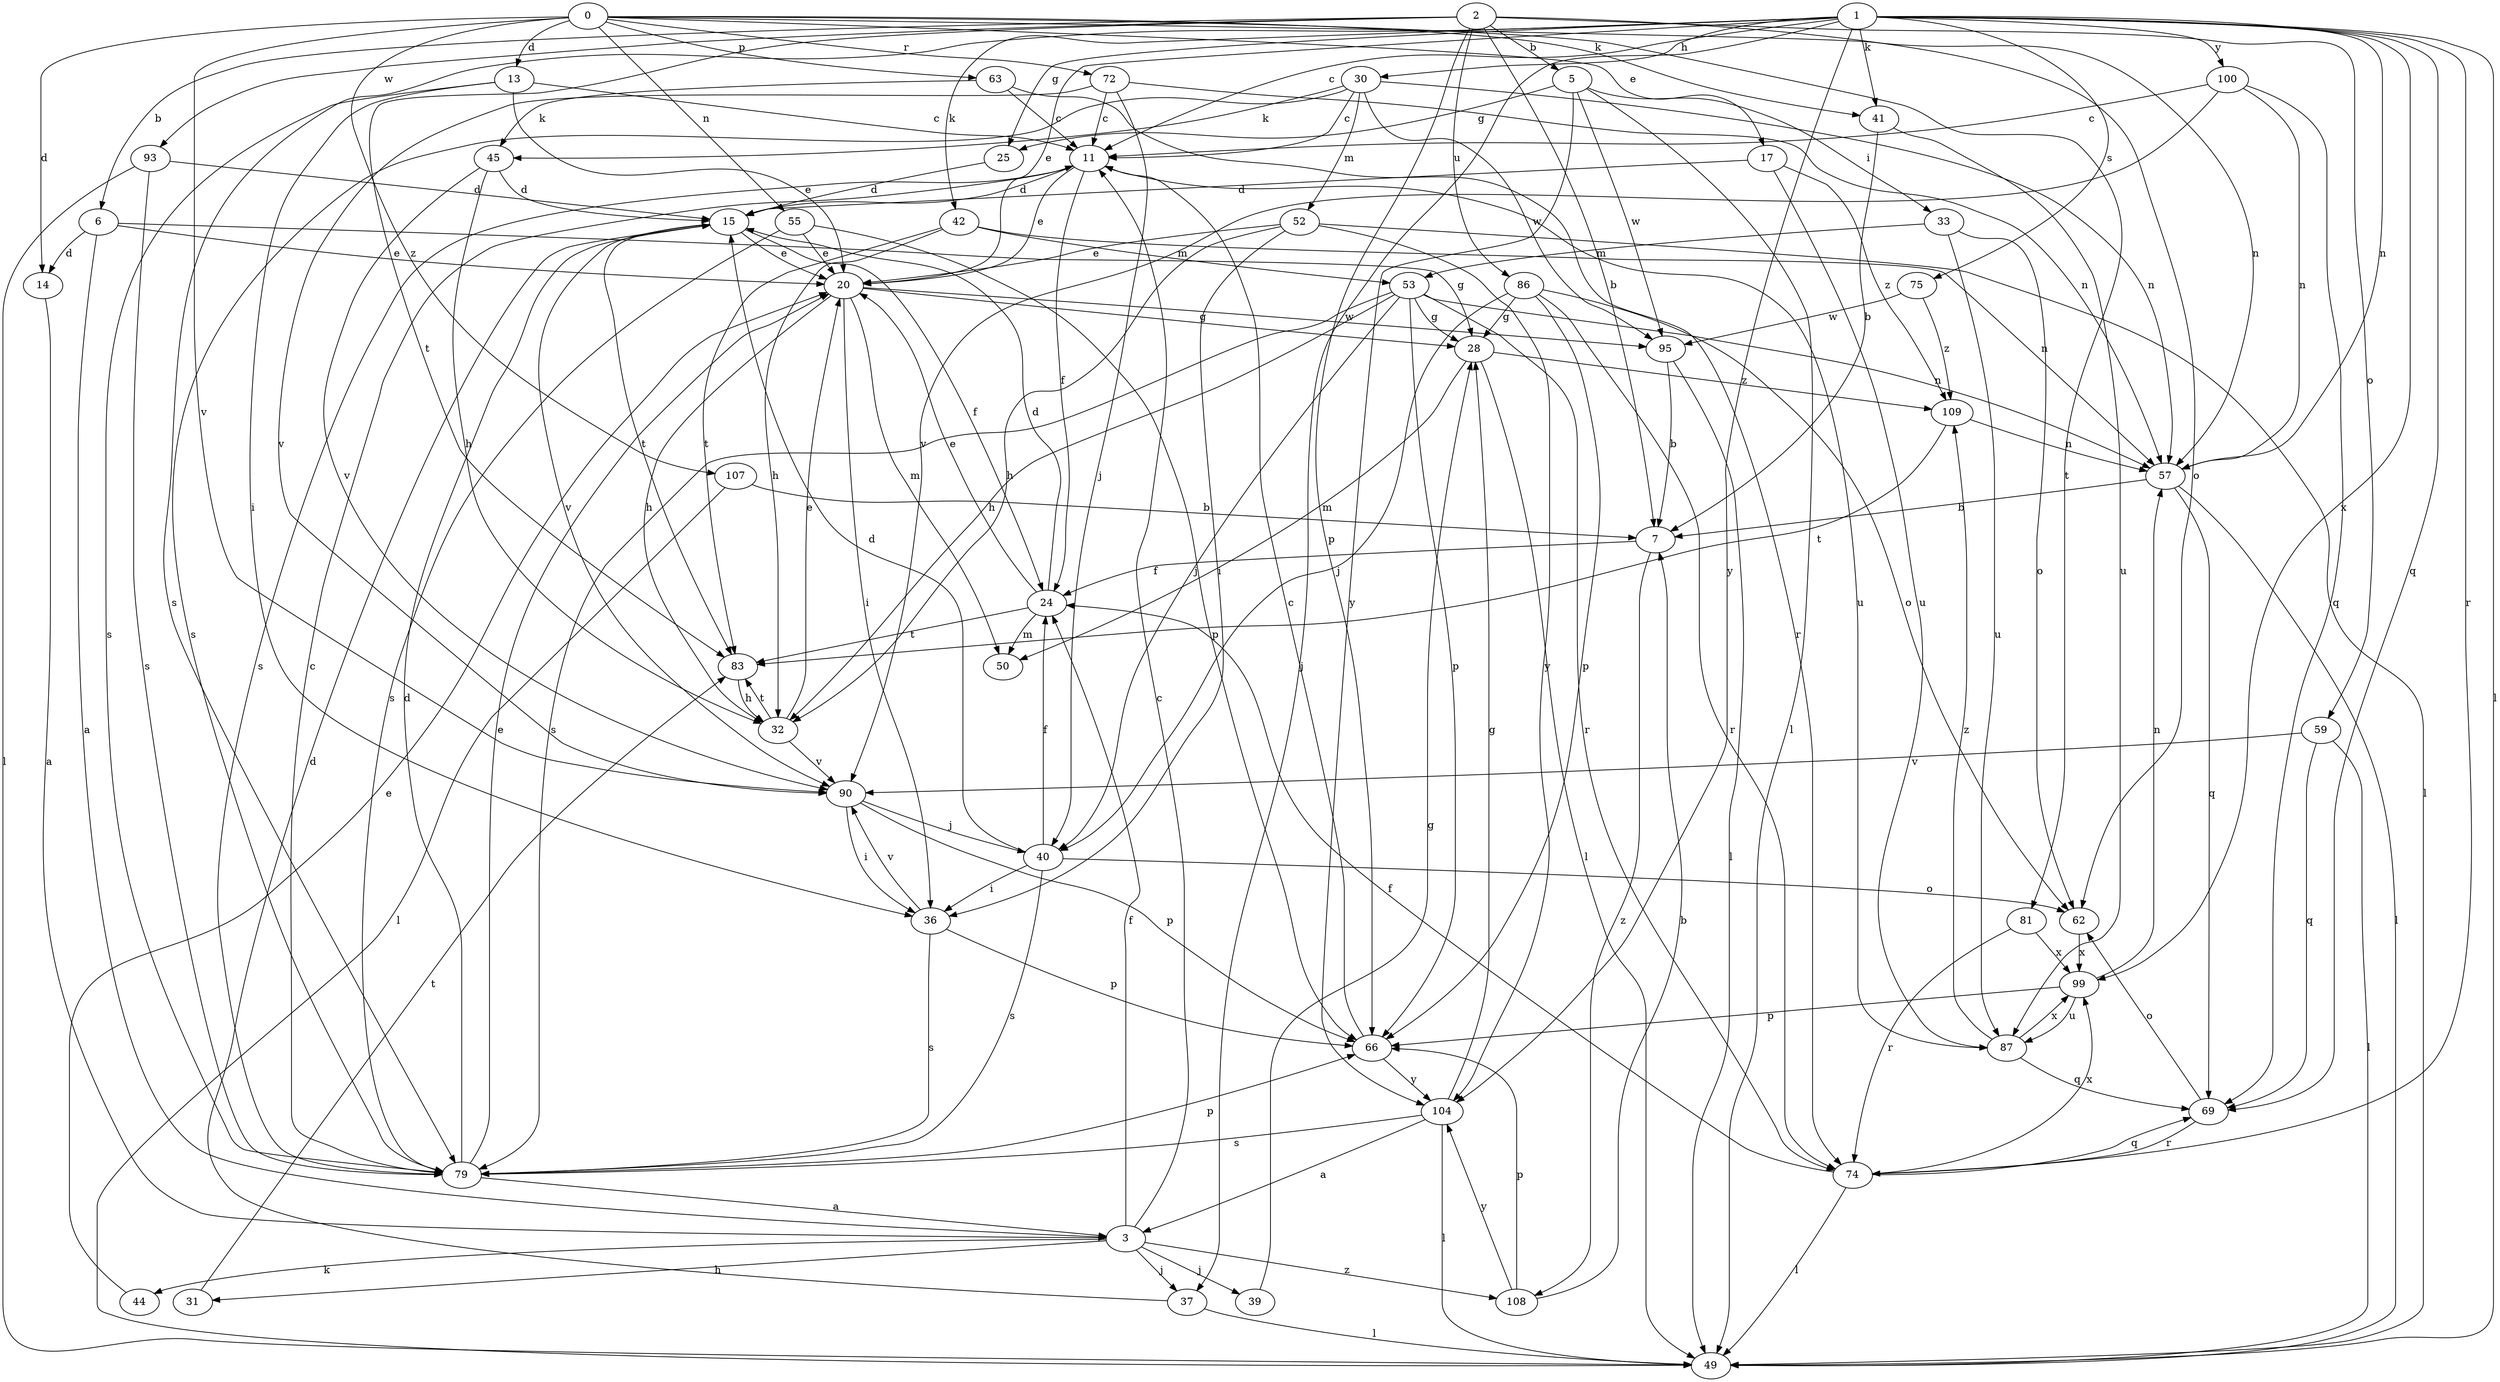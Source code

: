 strict digraph  {
0;
1;
2;
3;
5;
6;
7;
11;
13;
14;
15;
17;
20;
24;
25;
28;
30;
31;
32;
33;
36;
37;
39;
40;
41;
42;
44;
45;
49;
50;
52;
53;
55;
57;
59;
62;
63;
66;
69;
72;
74;
75;
79;
81;
83;
86;
87;
90;
93;
95;
99;
100;
104;
107;
108;
109;
0 -> 13  [label=d];
0 -> 14  [label=d];
0 -> 17  [label=e];
0 -> 41  [label=k];
0 -> 55  [label=n];
0 -> 57  [label=n];
0 -> 63  [label=p];
0 -> 72  [label=r];
0 -> 81  [label=t];
0 -> 90  [label=v];
0 -> 107  [label=z];
1 -> 11  [label=c];
1 -> 20  [label=e];
1 -> 25  [label=g];
1 -> 30  [label=h];
1 -> 37  [label=j];
1 -> 41  [label=k];
1 -> 42  [label=k];
1 -> 49  [label=l];
1 -> 57  [label=n];
1 -> 69  [label=q];
1 -> 74  [label=r];
1 -> 75  [label=s];
1 -> 79  [label=s];
1 -> 99  [label=x];
1 -> 100  [label=y];
1 -> 104  [label=y];
2 -> 5  [label=b];
2 -> 6  [label=b];
2 -> 7  [label=b];
2 -> 59  [label=o];
2 -> 62  [label=o];
2 -> 66  [label=p];
2 -> 83  [label=t];
2 -> 86  [label=u];
2 -> 93  [label=w];
3 -> 11  [label=c];
3 -> 24  [label=f];
3 -> 31  [label=h];
3 -> 37  [label=j];
3 -> 39  [label=j];
3 -> 44  [label=k];
3 -> 108  [label=z];
5 -> 25  [label=g];
5 -> 33  [label=i];
5 -> 49  [label=l];
5 -> 95  [label=w];
5 -> 104  [label=y];
6 -> 3  [label=a];
6 -> 14  [label=d];
6 -> 20  [label=e];
6 -> 28  [label=g];
7 -> 24  [label=f];
7 -> 108  [label=z];
11 -> 15  [label=d];
11 -> 20  [label=e];
11 -> 24  [label=f];
11 -> 79  [label=s];
11 -> 87  [label=u];
13 -> 11  [label=c];
13 -> 20  [label=e];
13 -> 36  [label=i];
13 -> 79  [label=s];
14 -> 3  [label=a];
15 -> 20  [label=e];
15 -> 24  [label=f];
15 -> 83  [label=t];
15 -> 90  [label=v];
17 -> 15  [label=d];
17 -> 87  [label=u];
17 -> 109  [label=z];
20 -> 28  [label=g];
20 -> 32  [label=h];
20 -> 36  [label=i];
20 -> 50  [label=m];
20 -> 95  [label=w];
24 -> 15  [label=d];
24 -> 20  [label=e];
24 -> 50  [label=m];
24 -> 83  [label=t];
25 -> 15  [label=d];
28 -> 49  [label=l];
28 -> 50  [label=m];
28 -> 109  [label=z];
30 -> 11  [label=c];
30 -> 45  [label=k];
30 -> 52  [label=m];
30 -> 57  [label=n];
30 -> 79  [label=s];
30 -> 95  [label=w];
31 -> 83  [label=t];
32 -> 20  [label=e];
32 -> 83  [label=t];
32 -> 90  [label=v];
33 -> 53  [label=m];
33 -> 62  [label=o];
33 -> 87  [label=u];
36 -> 66  [label=p];
36 -> 79  [label=s];
36 -> 90  [label=v];
37 -> 15  [label=d];
37 -> 49  [label=l];
39 -> 28  [label=g];
40 -> 15  [label=d];
40 -> 24  [label=f];
40 -> 36  [label=i];
40 -> 62  [label=o];
40 -> 79  [label=s];
41 -> 7  [label=b];
41 -> 87  [label=u];
42 -> 32  [label=h];
42 -> 53  [label=m];
42 -> 57  [label=n];
42 -> 83  [label=t];
44 -> 20  [label=e];
45 -> 15  [label=d];
45 -> 32  [label=h];
45 -> 90  [label=v];
52 -> 20  [label=e];
52 -> 32  [label=h];
52 -> 36  [label=i];
52 -> 49  [label=l];
52 -> 104  [label=y];
53 -> 28  [label=g];
53 -> 32  [label=h];
53 -> 40  [label=j];
53 -> 57  [label=n];
53 -> 66  [label=p];
53 -> 74  [label=r];
53 -> 79  [label=s];
55 -> 20  [label=e];
55 -> 66  [label=p];
55 -> 79  [label=s];
57 -> 7  [label=b];
57 -> 49  [label=l];
57 -> 69  [label=q];
59 -> 49  [label=l];
59 -> 69  [label=q];
59 -> 90  [label=v];
62 -> 99  [label=x];
63 -> 11  [label=c];
63 -> 45  [label=k];
63 -> 74  [label=r];
66 -> 11  [label=c];
66 -> 104  [label=y];
69 -> 62  [label=o];
69 -> 74  [label=r];
72 -> 11  [label=c];
72 -> 40  [label=j];
72 -> 57  [label=n];
72 -> 90  [label=v];
74 -> 24  [label=f];
74 -> 49  [label=l];
74 -> 69  [label=q];
74 -> 99  [label=x];
75 -> 95  [label=w];
75 -> 109  [label=z];
79 -> 3  [label=a];
79 -> 11  [label=c];
79 -> 15  [label=d];
79 -> 20  [label=e];
79 -> 66  [label=p];
81 -> 74  [label=r];
81 -> 99  [label=x];
83 -> 32  [label=h];
86 -> 28  [label=g];
86 -> 40  [label=j];
86 -> 62  [label=o];
86 -> 66  [label=p];
86 -> 74  [label=r];
87 -> 69  [label=q];
87 -> 99  [label=x];
87 -> 109  [label=z];
90 -> 36  [label=i];
90 -> 40  [label=j];
90 -> 66  [label=p];
93 -> 15  [label=d];
93 -> 49  [label=l];
93 -> 79  [label=s];
95 -> 7  [label=b];
95 -> 49  [label=l];
99 -> 57  [label=n];
99 -> 66  [label=p];
99 -> 87  [label=u];
100 -> 11  [label=c];
100 -> 57  [label=n];
100 -> 69  [label=q];
100 -> 90  [label=v];
104 -> 3  [label=a];
104 -> 28  [label=g];
104 -> 49  [label=l];
104 -> 79  [label=s];
107 -> 7  [label=b];
107 -> 49  [label=l];
108 -> 7  [label=b];
108 -> 66  [label=p];
108 -> 104  [label=y];
109 -> 57  [label=n];
109 -> 83  [label=t];
}
